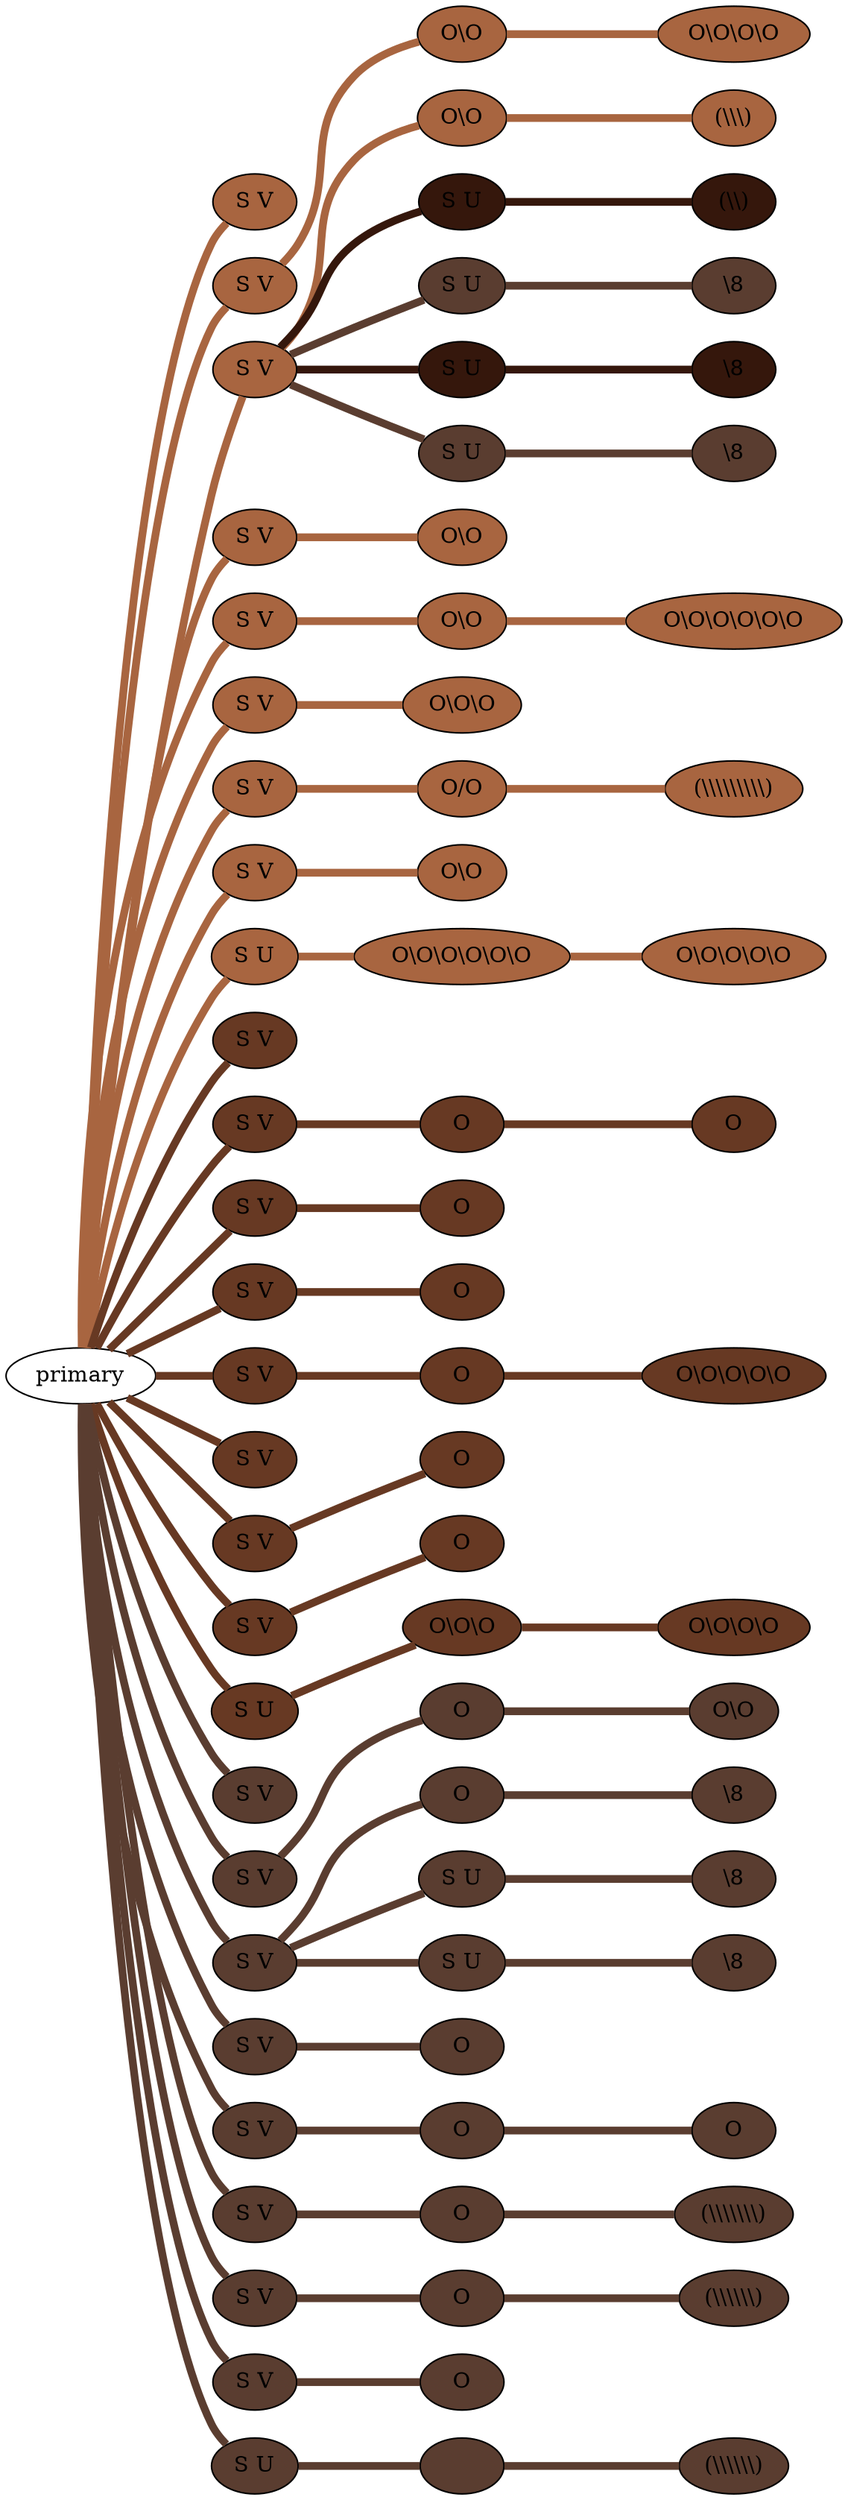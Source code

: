 graph {
 graph [rankdir=LR]
"1" [qtype="pendant_node", pendant_colors="#A86540,#777777", pendant_ply="S", pendant_attach="V", pendant_length="21", label="S V", style=filled, fillcolor="#A86540"]
"primary" -- "1" [qtype="pendant_link",penwidth=5,color="#A86540"]
"2" [qtype="pendant_node", pendant_colors="#A86540,#777777", pendant_ply="S", pendant_attach="V", pendant_length="25", label="S V", style=filled, fillcolor="#A86540"]
"primary" -- "2" [qtype="pendant_link",penwidth=5,color="#A86540"]
"2:0" [qtype="knot_node", knot_value="2", knot_type="S", knot_position="4.5", knot_spin="Z", label="O\\O", style=filled, fillcolor="#A86540"]
"2" -- "2:0" [qtype="knot_link",penwidth=5,color="#A86540"]
"2:1" [qtype="knot_node", knot_value="4", knot_type="S", knot_position="10.5", knot_spin="Z", label="O\\O\\O\\O", style=filled, fillcolor="#A86540"]
"2:0" -- "2:1" [qtype="knot_link",penwidth=5,color="#A86540"]
"3" [qtype="pendant_node", pendant_colors="#A86540,#777777", pendant_ply="S", pendant_attach="V", pendant_length="48", label="S V", style=filled, fillcolor="#A86540"]
"primary" -- "3" [qtype="pendant_link",penwidth=5,color="#A86540"]
"3:0" [qtype="knot_node", knot_value="2", knot_type="S", knot_position="11.0", knot_spin="Z", label="O\\O", style=filled, fillcolor="#A86540"]
"3" -- "3:0" [qtype="knot_link",penwidth=5,color="#A86540"]
"3:1" [qtype="knot_node", knot_value="3", knot_type="L", knot_position="28.5", knot_spin="Z", label="(\\\\\\)", style=filled, fillcolor="#A86540"]
"3:0" -- "3:1" [qtype="knot_link",penwidth=5,color="#A86540"]
"3s1" [qtype="pendant_node", pendant_colors="#35170C,#777777", pendant_ply="S", pendant_attach="U", pendant_length="19", label="S U", style=filled, fillcolor="#35170C"]
"3" -- "3s1" [qtype="pendant_link",penwidth=5,color="#35170C"]
"3s1:0" [qtype="knot_node", knot_value="2", knot_type="L", knot_position="10.0", knot_spin="Z", label="(\\\\)", style=filled, fillcolor="#35170C"]
"3s1" -- "3s1:0" [qtype="knot_link",penwidth=5,color="#35170C"]
"3s2" [qtype="pendant_node", pendant_colors="#5A3D30", pendant_ply="S", pendant_attach="U", pendant_length="17", label="S U", style=filled, fillcolor="#5A3D30"]
"3" -- "3s2" [qtype="pendant_link",penwidth=5,color="#5A3D30"]
"3s2:0" [qtype="knot_node", knot_value="1", knot_type="E", knot_position="8.5", knot_spin="Z", label="\\8", style=filled, fillcolor="#5A3D30"]
"3s2" -- "3s2:0" [qtype="knot_link",penwidth=5,color="#5A3D30"]
"3s3" [qtype="pendant_node", pendant_colors="#35170C", pendant_ply="S", pendant_attach="U", pendant_length="18", label="S U", style=filled, fillcolor="#35170C"]
"3" -- "3s3" [qtype="pendant_link",penwidth=5,color="#35170C"]
"3s3:0" [qtype="knot_node", knot_value="1", knot_type="E", knot_position="10.0", knot_spin="Z", label="\\8", style=filled, fillcolor="#35170C"]
"3s3" -- "3s3:0" [qtype="knot_link",penwidth=5,color="#35170C"]
"3s4" [qtype="pendant_node", pendant_colors="#5A3D30", pendant_ply="S", pendant_attach="U", pendant_length="18", label="S U", style=filled, fillcolor="#5A3D30"]
"3" -- "3s4" [qtype="pendant_link",penwidth=5,color="#5A3D30"]
"3s4:0" [qtype="knot_node", knot_value="1", knot_type="E", knot_position="9.5", knot_spin="Z", label="\\8", style=filled, fillcolor="#5A3D30"]
"3s4" -- "3s4:0" [qtype="knot_link",penwidth=5,color="#5A3D30"]
"4" [qtype="pendant_node", pendant_colors="#A86540,#777777", pendant_ply="S", pendant_attach="V", pendant_length="21", label="S V", style=filled, fillcolor="#A86540"]
"primary" -- "4" [qtype="pendant_link",penwidth=5,color="#A86540"]
"4:0" [qtype="knot_node", knot_value="2", knot_type="S", knot_position="10.5", knot_spin="Z", label="O\\O", style=filled, fillcolor="#A86540"]
"4" -- "4:0" [qtype="knot_link",penwidth=5,color="#A86540"]
"5" [qtype="pendant_node", pendant_colors="#A86540,#777777", pendant_ply="S", pendant_attach="V", pendant_length="20", label="S V", style=filled, fillcolor="#A86540"]
"primary" -- "5" [qtype="pendant_link",penwidth=5,color="#A86540"]
"5:0" [qtype="knot_node", knot_value="2", knot_type="S", knot_position="6.0", knot_spin="Z", label="O\\O", style=filled, fillcolor="#A86540"]
"5" -- "5:0" [qtype="knot_link",penwidth=5,color="#A86540"]
"5:1" [qtype="knot_node", knot_value="6", knot_type="S", knot_position="11.0", knot_spin="Z", label="O\\O\\O\\O\\O\\O", style=filled, fillcolor="#A86540"]
"5:0" -- "5:1" [qtype="knot_link",penwidth=5,color="#A86540"]
"6" [qtype="pendant_node", pendant_colors="#A86540,#777777", pendant_ply="S", pendant_attach="V", pendant_length="23", label="S V", style=filled, fillcolor="#A86540"]
"primary" -- "6" [qtype="pendant_link",penwidth=5,color="#A86540"]
"6:0" [qtype="knot_node", knot_value="3", knot_type="S", knot_position="13.5", knot_spin="Z", label="O\\O\\O", style=filled, fillcolor="#A86540"]
"6" -- "6:0" [qtype="knot_link",penwidth=5,color="#A86540"]
"7" [qtype="pendant_node", pendant_colors="#A86540,#777777", pendant_ply="S", pendant_attach="V", pendant_length="44", label="S V", style=filled, fillcolor="#A86540"]
"primary" -- "7" [qtype="pendant_link",penwidth=5,color="#A86540"]
"7:0" [qtype="knot_node", knot_value="2", knot_type="S", knot_position="14.0", knot_spin="S", label="O/O", style=filled, fillcolor="#A86540"]
"7" -- "7:0" [qtype="knot_link",penwidth=5,color="#A86540"]
"7:1" [qtype="knot_node", knot_value="9", knot_type="L", knot_position="30.0", knot_spin="Z", label="(\\\\\\\\\\\\\\\\\\)", style=filled, fillcolor="#A86540"]
"7:0" -- "7:1" [qtype="knot_link",penwidth=5,color="#A86540"]
"8" [qtype="pendant_node", pendant_colors="#A86540,#777777", pendant_ply="S", pendant_attach="V", pendant_length="20", label="S V", style=filled, fillcolor="#A86540"]
"primary" -- "8" [qtype="pendant_link",penwidth=5,color="#A86540"]
"8:0" [qtype="knot_node", knot_value="2", knot_type="S", knot_position="14.0", knot_spin="Z", label="O\\O", style=filled, fillcolor="#A86540"]
"8" -- "8:0" [qtype="knot_link",penwidth=5,color="#A86540"]
"T1" [qtype="pendant_node", pendant_colors="#A86540,#777777", pendant_ply="S", pendant_attach="U", pendant_length="37", label="S U", style=filled, fillcolor="#A86540"]
"primary" -- "T1" [qtype="pendant_link",penwidth=5,color="#A86540"]
"T1:0" [qtype="knot_node", knot_value="6", knot_type="S", knot_position="2.5", knot_spin="Z", label="O\\O\\O\\O\\O\\O", style=filled, fillcolor="#A86540"]
"T1" -- "T1:0" [qtype="knot_link",penwidth=5,color="#A86540"]
"T1:1" [qtype="knot_node", knot_value="5", knot_type="S", knot_position="17.5", knot_spin="Z", label="O\\O\\O\\O\\O", style=filled, fillcolor="#A86540"]
"T1:0" -- "T1:1" [qtype="knot_link",penwidth=5,color="#A86540"]
"9" [qtype="pendant_node", pendant_colors="#673923,#777777", pendant_ply="S", pendant_attach="V", pendant_length="20", label="S V", style=filled, fillcolor="#673923"]
"primary" -- "9" [qtype="pendant_link",penwidth=5,color="#673923"]
"10" [qtype="pendant_node", pendant_colors="#673923,#777777", pendant_ply="S", pendant_attach="V", pendant_length="17", label="S V", style=filled, fillcolor="#673923"]
"primary" -- "10" [qtype="pendant_link",penwidth=5,color="#673923"]
"10:0" [qtype="knot_node", knot_value="1", knot_type="S", knot_position="6.0", knot_spin="Z", label="O", style=filled, fillcolor="#673923"]
"10" -- "10:0" [qtype="knot_link",penwidth=5,color="#673923"]
"10:1" [qtype="knot_node", knot_value="1", knot_type="S", knot_position="14.0", knot_spin="Z", label="O", style=filled, fillcolor="#673923"]
"10:0" -- "10:1" [qtype="knot_link",penwidth=5,color="#673923"]
"11" [qtype="pendant_node", pendant_colors="#673923,#777777", pendant_ply="S", pendant_attach="V", pendant_length="17", label="S V", style=filled, fillcolor="#673923"]
"primary" -- "11" [qtype="pendant_link",penwidth=5,color="#673923"]
"11:0" [qtype="knot_node", knot_value="1", knot_type="S", knot_position="15.0", knot_spin="Z", label="O", style=filled, fillcolor="#673923"]
"11" -- "11:0" [qtype="knot_link",penwidth=5,color="#673923"]
"12" [qtype="pendant_node", pendant_colors="#673923,#777777", pendant_ply="S", pendant_attach="V", pendant_length="17", label="S V", style=filled, fillcolor="#673923"]
"primary" -- "12" [qtype="pendant_link",penwidth=5,color="#673923"]
"12:0" [qtype="knot_node", knot_value="1", knot_type="S", knot_position="15.5", knot_spin="Z", label="O", style=filled, fillcolor="#673923"]
"12" -- "12:0" [qtype="knot_link",penwidth=5,color="#673923"]
"13" [qtype="pendant_node", pendant_colors="#673923,#777777", pendant_ply="S", pendant_attach="V", pendant_length="18", label="S V", style=filled, fillcolor="#673923"]
"primary" -- "13" [qtype="pendant_link",penwidth=5,color="#673923"]
"13:0" [qtype="knot_node", knot_value="1", knot_type="S", knot_position="7.0", knot_spin="Z", label="O", style=filled, fillcolor="#673923"]
"13" -- "13:0" [qtype="knot_link",penwidth=5,color="#673923"]
"13:1" [qtype="knot_node", knot_value="5", knot_type="S", knot_position="14.5", knot_spin="Z", label="O\\O\\O\\O\\O", style=filled, fillcolor="#673923"]
"13:0" -- "13:1" [qtype="knot_link",penwidth=5,color="#673923"]
"14" [qtype="pendant_node", pendant_colors="#673923,#777777", pendant_ply="S", pendant_attach="V", pendant_length="6", label="S V", style=filled, fillcolor="#673923"]
"primary" -- "14" [qtype="pendant_link",penwidth=5,color="#673923"]
"15" [qtype="pendant_node", pendant_colors="#673923,#777777", pendant_ply="S", pendant_attach="V", pendant_length="16", label="S V", style=filled, fillcolor="#673923"]
"primary" -- "15" [qtype="pendant_link",penwidth=5,color="#673923"]
"15:0" [qtype="knot_node", knot_value="1", knot_type="S", knot_position="15.0", knot_spin="Z", label="O", style=filled, fillcolor="#673923"]
"15" -- "15:0" [qtype="knot_link",penwidth=5,color="#673923"]
"16" [qtype="pendant_node", pendant_colors="#673923,#777777", pendant_ply="S", pendant_attach="V", pendant_length="16", label="S V", style=filled, fillcolor="#673923"]
"primary" -- "16" [qtype="pendant_link",penwidth=5,color="#673923"]
"16:0" [qtype="knot_node", knot_value="1", knot_type="S", knot_position="13.0", knot_spin="Z", label="O", style=filled, fillcolor="#673923"]
"16" -- "16:0" [qtype="knot_link",penwidth=5,color="#673923"]
"T2" [qtype="pendant_node", pendant_colors="#673923,#777777", pendant_ply="S", pendant_attach="U", pendant_length="17", label="S U", style=filled, fillcolor="#673923"]
"primary" -- "T2" [qtype="pendant_link",penwidth=5,color="#673923"]
"T2:0" [qtype="knot_node", knot_value="3", knot_type="S", knot_position="3.0", knot_spin="Z", label="O\\O\\O", style=filled, fillcolor="#673923"]
"T2" -- "T2:0" [qtype="knot_link",penwidth=5,color="#673923"]
"T2:1" [qtype="knot_node", knot_value="4", knot_type="S", knot_position="11.5", knot_spin="Z", label="O\\O\\O\\O", style=filled, fillcolor="#673923"]
"T2:0" -- "T2:1" [qtype="knot_link",penwidth=5,color="#673923"]
"17" [qtype="pendant_node", pendant_colors="#5A3D30", pendant_ply="S", pendant_attach="V", pendant_length="18", label="S V", style=filled, fillcolor="#5A3D30"]
"primary" -- "17" [qtype="pendant_link",penwidth=5,color="#5A3D30"]
"18" [qtype="pendant_node", pendant_colors="#5A3D30", pendant_ply="S", pendant_attach="V", pendant_length="19", label="S V", style=filled, fillcolor="#5A3D30"]
"primary" -- "18" [qtype="pendant_link",penwidth=5,color="#5A3D30"]
"18:0" [qtype="knot_node", knot_value="1", knot_type="S", knot_position="5.5", knot_spin="Z", label="O", style=filled, fillcolor="#5A3D30"]
"18" -- "18:0" [qtype="knot_link",penwidth=5,color="#5A3D30"]
"18:1" [qtype="knot_node", knot_value="2", knot_type="S", knot_position="14.0", knot_spin="Z", label="O\\O", style=filled, fillcolor="#5A3D30"]
"18:0" -- "18:1" [qtype="knot_link",penwidth=5,color="#5A3D30"]
"19" [qtype="pendant_node", pendant_colors="#5A3D30", pendant_ply="S", pendant_attach="V", pendant_length="53", label="S V", style=filled, fillcolor="#5A3D30"]
"primary" -- "19" [qtype="pendant_link",penwidth=5,color="#5A3D30"]
"19:0" [qtype="knot_node", knot_value="1", knot_type="S", knot_position="13.0", knot_spin="Z", label="O", style=filled, fillcolor="#5A3D30"]
"19" -- "19:0" [qtype="knot_link",penwidth=5,color="#5A3D30"]
"19:1" [qtype="knot_node", knot_value="1", knot_type="E", knot_position="24.0", knot_spin="Z", label="\\8", style=filled, fillcolor="#5A3D30"]
"19:0" -- "19:1" [qtype="knot_link",penwidth=5,color="#5A3D30"]
"19s1" [qtype="pendant_node", pendant_colors="#5A3D30", pendant_ply="S", pendant_attach="U", pendant_length="21", label="S U", style=filled, fillcolor="#5A3D30"]
"19" -- "19s1" [qtype="pendant_link",penwidth=5,color="#5A3D30"]
"19s1:0" [qtype="knot_node", knot_value="1", knot_type="E", knot_position="6.0", knot_spin="Z", label="\\8", style=filled, fillcolor="#5A3D30"]
"19s1" -- "19s1:0" [qtype="knot_link",penwidth=5,color="#5A3D30"]
"19s2" [qtype="pendant_node", pendant_colors="#5A3D30", pendant_ply="S", pendant_attach="U", pendant_length="7", label="S U", style=filled, fillcolor="#5A3D30"]
"19" -- "19s2" [qtype="pendant_link",penwidth=5,color="#5A3D30"]
"19s2:0" [qtype="knot_node", knot_value="1", knot_type="E", knot_position="6.0", knot_spin="Z", label="\\8", style=filled, fillcolor="#5A3D30"]
"19s2" -- "19s2:0" [qtype="knot_link",penwidth=5,color="#5A3D30"]
"20" [qtype="pendant_node", pendant_colors="#5A3D30", pendant_ply="S", pendant_attach="V", pendant_length="17", label="S V", style=filled, fillcolor="#5A3D30"]
"primary" -- "20" [qtype="pendant_link",penwidth=5,color="#5A3D30"]
"20:0" [qtype="knot_node", knot_value="1", knot_type="S", knot_position="14.0", knot_spin="Z", label="O", style=filled, fillcolor="#5A3D30"]
"20" -- "20:0" [qtype="knot_link",penwidth=5,color="#5A3D30"]
"21" [qtype="pendant_node", pendant_colors="#5A3D30", pendant_ply="S", pendant_attach="V", pendant_length="17", label="S V", style=filled, fillcolor="#5A3D30"]
"primary" -- "21" [qtype="pendant_link",penwidth=5,color="#5A3D30"]
"21:0" [qtype="knot_node", knot_value="1", knot_type="S", knot_position="5.5", knot_spin="Z", label="O", style=filled, fillcolor="#5A3D30"]
"21" -- "21:0" [qtype="knot_link",penwidth=5,color="#5A3D30"]
"21:1" [qtype="knot_node", knot_value="1", knot_type="S", knot_position="14.0", knot_spin="Z", label="O", style=filled, fillcolor="#5A3D30"]
"21:0" -- "21:1" [qtype="knot_link",penwidth=5,color="#5A3D30"]
"22" [qtype="pendant_node", pendant_colors="#5A3D30", pendant_ply="S", pendant_attach="V", pendant_length="40", label="S V", style=filled, fillcolor="#5A3D30"]
"primary" -- "22" [qtype="pendant_link",penwidth=5,color="#5A3D30"]
"22:0" [qtype="knot_node", knot_value="1", knot_type="S", knot_position="13.5", knot_spin="Z", label="O", style=filled, fillcolor="#5A3D30"]
"22" -- "22:0" [qtype="knot_link",penwidth=5,color="#5A3D30"]
"22:1" [qtype="knot_node", knot_value="7", knot_type="L", knot_position="26.5", knot_spin="Z", label="(\\\\\\\\\\\\\\)", style=filled, fillcolor="#5A3D30"]
"22:0" -- "22:1" [qtype="knot_link",penwidth=5,color="#5A3D30"]
"23" [qtype="pendant_node", pendant_colors="#5A3D30", pendant_ply="S", pendant_attach="V", pendant_length="42", label="S V", style=filled, fillcolor="#5A3D30"]
"primary" -- "23" [qtype="pendant_link",penwidth=5,color="#5A3D30"]
"23:0" [qtype="knot_node", knot_value="1", knot_type="S", knot_position="13.0", knot_spin="Z", label="O", style=filled, fillcolor="#5A3D30"]
"23" -- "23:0" [qtype="knot_link",penwidth=5,color="#5A3D30"]
"23:1" [qtype="knot_node", knot_value="6", knot_type="L", knot_position="28.0", knot_spin="Z", label="(\\\\\\\\\\\\)", style=filled, fillcolor="#5A3D30"]
"23:0" -- "23:1" [qtype="knot_link",penwidth=5,color="#5A3D30"]
"24" [qtype="pendant_node", pendant_colors="#5A3D30", pendant_ply="S", pendant_attach="V", pendant_length="51", label="S V", style=filled, fillcolor="#5A3D30"]
"primary" -- "24" [qtype="pendant_link",penwidth=5,color="#5A3D30"]
"24:0" [qtype="knot_node", knot_value="1", knot_type="S", knot_position="14.0", knot_spin="Z", label="O", style=filled, fillcolor="#5A3D30"]
"24" -- "24:0" [qtype="knot_link",penwidth=5,color="#5A3D30"]
"T3" [qtype="pendant_node", pendant_colors="#5A3D30", pendant_ply="S", pendant_attach="U", pendant_length="40", label="S U", style=filled, fillcolor="#5A3D30"]
"primary" -- "T3" [qtype="pendant_link",penwidth=5,color="#5A3D30"]
"T3:0" [qtype="knot_node", knot_value="3", knot_type="", knot_position="4.5", knot_spin="Z", label="", style=filled, fillcolor="#5A3D30"]
"T3" -- "T3:0" [qtype="knot_link",penwidth=5,color="#5A3D30"]
"T3:1" [qtype="knot_node", knot_value="6", knot_type="L", knot_position="28.0", knot_spin="Z", label="(\\\\\\\\\\\\)", style=filled, fillcolor="#5A3D30"]
"T3:0" -- "T3:1" [qtype="knot_link",penwidth=5,color="#5A3D30"]
}
